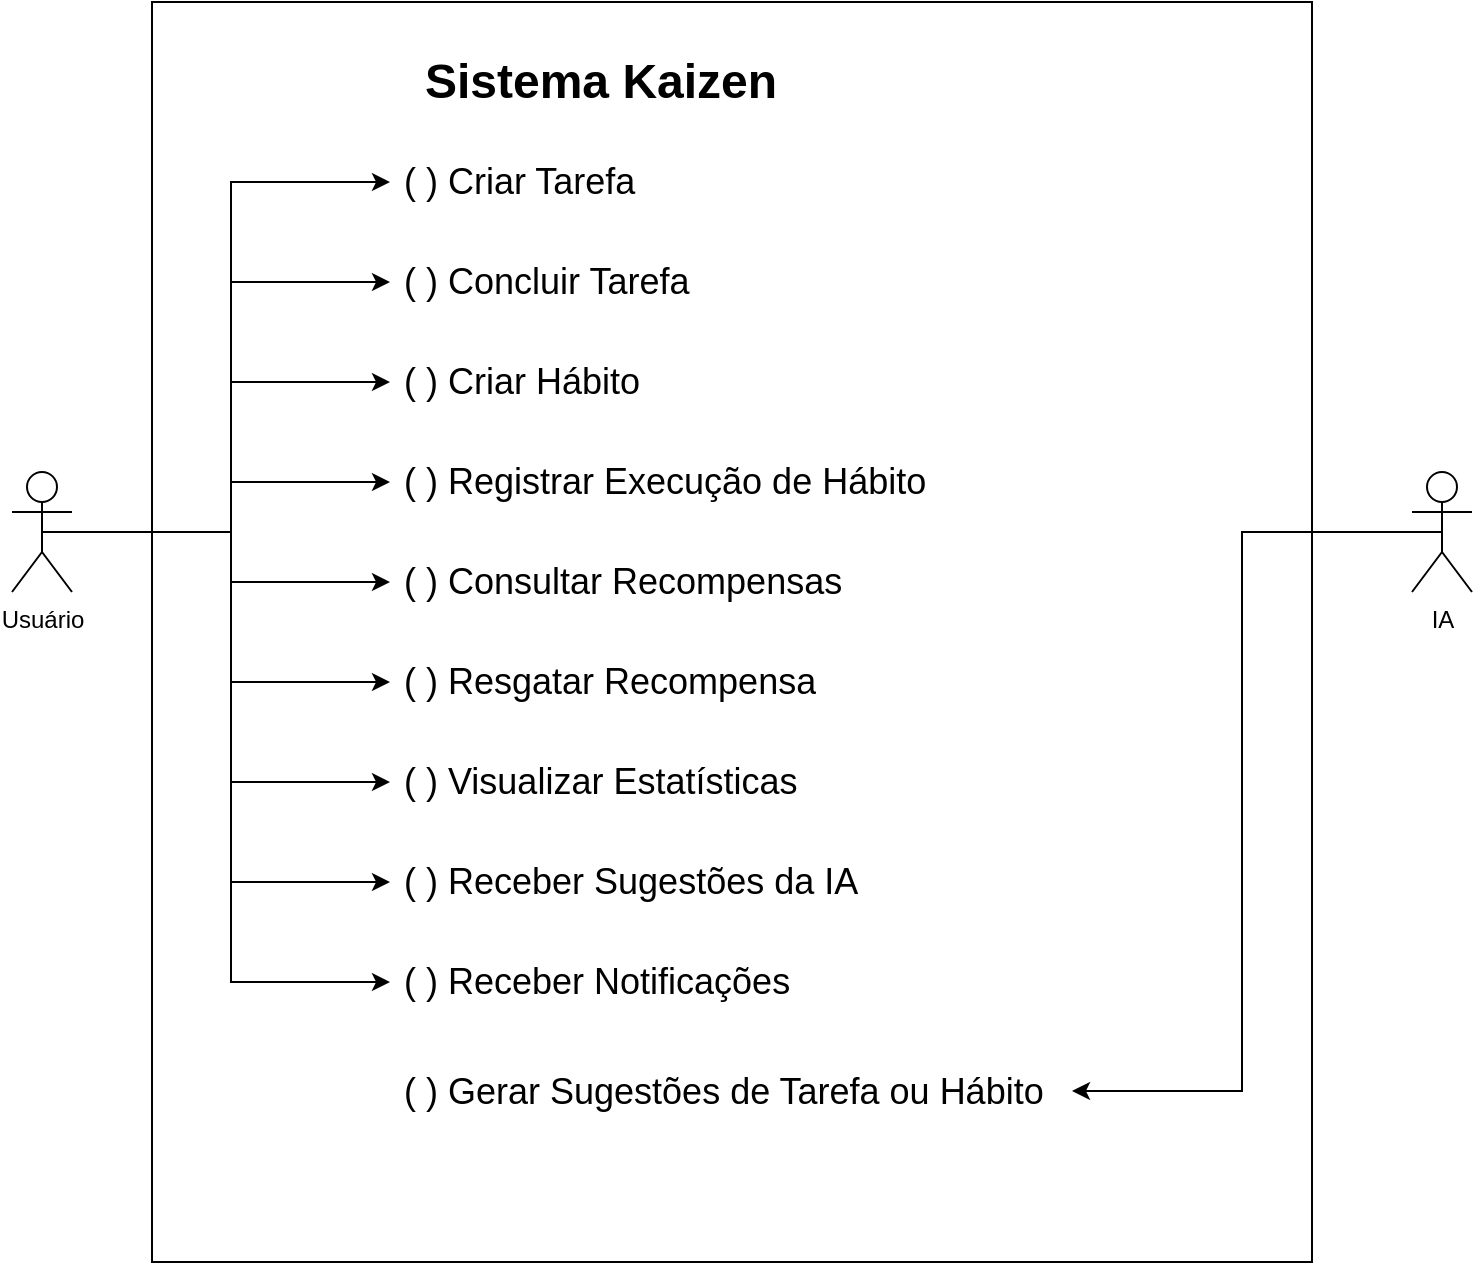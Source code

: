 <mxfile version="26.2.8">
  <diagram name="Página-1" id="WZyv0JxouMX_XDlRVS8C">
    <mxGraphModel dx="1631" dy="927" grid="1" gridSize="10" guides="1" tooltips="1" connect="1" arrows="1" fold="1" page="1" pageScale="1" pageWidth="827" pageHeight="1169" math="0" shadow="0">
      <root>
        <mxCell id="0" />
        <mxCell id="1" parent="0" />
        <mxCell id="Vutzdg3vwc1pvYwfnhsm-13" value="" style="rounded=0;whiteSpace=wrap;html=1;" vertex="1" parent="1">
          <mxGeometry x="190" y="40" width="580" height="630" as="geometry" />
        </mxCell>
        <mxCell id="Vutzdg3vwc1pvYwfnhsm-44" style="edgeStyle=orthogonalEdgeStyle;rounded=0;orthogonalLoop=1;jettySize=auto;html=1;exitX=0.5;exitY=0.5;exitDx=0;exitDy=0;exitPerimeter=0;entryX=0;entryY=0.5;entryDx=0;entryDy=0;" edge="1" parent="1" source="Vutzdg3vwc1pvYwfnhsm-10" target="Vutzdg3vwc1pvYwfnhsm-27">
          <mxGeometry relative="1" as="geometry" />
        </mxCell>
        <mxCell id="Vutzdg3vwc1pvYwfnhsm-45" style="edgeStyle=orthogonalEdgeStyle;rounded=0;orthogonalLoop=1;jettySize=auto;html=1;exitX=0.5;exitY=0.5;exitDx=0;exitDy=0;exitPerimeter=0;entryX=0;entryY=0.5;entryDx=0;entryDy=0;" edge="1" parent="1" source="Vutzdg3vwc1pvYwfnhsm-10" target="Vutzdg3vwc1pvYwfnhsm-28">
          <mxGeometry relative="1" as="geometry" />
        </mxCell>
        <mxCell id="Vutzdg3vwc1pvYwfnhsm-46" style="edgeStyle=orthogonalEdgeStyle;rounded=0;orthogonalLoop=1;jettySize=auto;html=1;exitX=0.5;exitY=0.5;exitDx=0;exitDy=0;exitPerimeter=0;entryX=0;entryY=0.5;entryDx=0;entryDy=0;" edge="1" parent="1" source="Vutzdg3vwc1pvYwfnhsm-10" target="Vutzdg3vwc1pvYwfnhsm-29">
          <mxGeometry relative="1" as="geometry" />
        </mxCell>
        <mxCell id="Vutzdg3vwc1pvYwfnhsm-47" style="edgeStyle=orthogonalEdgeStyle;rounded=0;orthogonalLoop=1;jettySize=auto;html=1;exitX=0.5;exitY=0.5;exitDx=0;exitDy=0;exitPerimeter=0;" edge="1" parent="1" source="Vutzdg3vwc1pvYwfnhsm-10" target="Vutzdg3vwc1pvYwfnhsm-30">
          <mxGeometry relative="1" as="geometry" />
        </mxCell>
        <mxCell id="Vutzdg3vwc1pvYwfnhsm-48" style="edgeStyle=orthogonalEdgeStyle;rounded=0;orthogonalLoop=1;jettySize=auto;html=1;exitX=0.5;exitY=0.5;exitDx=0;exitDy=0;exitPerimeter=0;" edge="1" parent="1" source="Vutzdg3vwc1pvYwfnhsm-10" target="Vutzdg3vwc1pvYwfnhsm-31">
          <mxGeometry relative="1" as="geometry" />
        </mxCell>
        <mxCell id="Vutzdg3vwc1pvYwfnhsm-49" style="edgeStyle=orthogonalEdgeStyle;rounded=0;orthogonalLoop=1;jettySize=auto;html=1;exitX=0.5;exitY=0.5;exitDx=0;exitDy=0;exitPerimeter=0;entryX=0;entryY=0.5;entryDx=0;entryDy=0;" edge="1" parent="1" source="Vutzdg3vwc1pvYwfnhsm-10" target="Vutzdg3vwc1pvYwfnhsm-32">
          <mxGeometry relative="1" as="geometry" />
        </mxCell>
        <mxCell id="Vutzdg3vwc1pvYwfnhsm-50" style="edgeStyle=orthogonalEdgeStyle;rounded=0;orthogonalLoop=1;jettySize=auto;html=1;exitX=0.5;exitY=0.5;exitDx=0;exitDy=0;exitPerimeter=0;entryX=0;entryY=0.5;entryDx=0;entryDy=0;" edge="1" parent="1" source="Vutzdg3vwc1pvYwfnhsm-10" target="Vutzdg3vwc1pvYwfnhsm-33">
          <mxGeometry relative="1" as="geometry" />
        </mxCell>
        <mxCell id="Vutzdg3vwc1pvYwfnhsm-52" style="edgeStyle=orthogonalEdgeStyle;rounded=0;orthogonalLoop=1;jettySize=auto;html=1;exitX=0.5;exitY=0.5;exitDx=0;exitDy=0;exitPerimeter=0;entryX=0;entryY=0.5;entryDx=0;entryDy=0;" edge="1" parent="1" source="Vutzdg3vwc1pvYwfnhsm-10" target="Vutzdg3vwc1pvYwfnhsm-34">
          <mxGeometry relative="1" as="geometry" />
        </mxCell>
        <mxCell id="Vutzdg3vwc1pvYwfnhsm-53" style="edgeStyle=orthogonalEdgeStyle;rounded=0;orthogonalLoop=1;jettySize=auto;html=1;exitX=0.5;exitY=0.5;exitDx=0;exitDy=0;exitPerimeter=0;entryX=0;entryY=0.5;entryDx=0;entryDy=0;" edge="1" parent="1" source="Vutzdg3vwc1pvYwfnhsm-10" target="Vutzdg3vwc1pvYwfnhsm-35">
          <mxGeometry relative="1" as="geometry" />
        </mxCell>
        <mxCell id="Vutzdg3vwc1pvYwfnhsm-10" value="Usuário" style="shape=umlActor;verticalLabelPosition=bottom;verticalAlign=top;html=1;outlineConnect=0;" vertex="1" parent="1">
          <mxGeometry x="120" y="275" width="30" height="60" as="geometry" />
        </mxCell>
        <mxCell id="Vutzdg3vwc1pvYwfnhsm-55" style="edgeStyle=orthogonalEdgeStyle;rounded=0;orthogonalLoop=1;jettySize=auto;html=1;exitX=0.5;exitY=0.5;exitDx=0;exitDy=0;exitPerimeter=0;entryX=1;entryY=0.5;entryDx=0;entryDy=0;" edge="1" parent="1" source="Vutzdg3vwc1pvYwfnhsm-11" target="Vutzdg3vwc1pvYwfnhsm-54">
          <mxGeometry relative="1" as="geometry" />
        </mxCell>
        <mxCell id="Vutzdg3vwc1pvYwfnhsm-11" value="IA" style="shape=umlActor;verticalLabelPosition=bottom;verticalAlign=top;html=1;outlineConnect=0;" vertex="1" parent="1">
          <mxGeometry x="820" y="275" width="30" height="60" as="geometry" />
        </mxCell>
        <mxCell id="Vutzdg3vwc1pvYwfnhsm-14" value="Sistema Kaizen" style="text;strokeColor=none;fillColor=none;html=1;fontSize=24;fontStyle=1;verticalAlign=middle;align=center;" vertex="1" parent="1">
          <mxGeometry x="364" y="60" width="100" height="40" as="geometry" />
        </mxCell>
        <UserObject label="&amp;nbsp;( ) Criar Tarefa&amp;nbsp;" placeholders="1" name="Variable" id="Vutzdg3vwc1pvYwfnhsm-27">
          <mxCell style="text;html=1;strokeColor=none;fillColor=none;align=left;verticalAlign=middle;whiteSpace=wrap;overflow=hidden;strokeWidth=1;fontSize=18;fontStyle=0" vertex="1" parent="1">
            <mxGeometry x="309" y="110" width="210" height="40" as="geometry" />
          </mxCell>
        </UserObject>
        <UserObject label="&amp;nbsp;( ) Concluir Tarefa" placeholders="1" name="Variable" id="Vutzdg3vwc1pvYwfnhsm-28">
          <mxCell style="text;html=1;strokeColor=none;fillColor=none;align=left;verticalAlign=middle;whiteSpace=wrap;overflow=hidden;strokeWidth=1;fontSize=18;fontStyle=0" vertex="1" parent="1">
            <mxGeometry x="309" y="160" width="210" height="40" as="geometry" />
          </mxCell>
        </UserObject>
        <UserObject label="&amp;nbsp;( ) Criar Hábito" placeholders="1" name="Variable" id="Vutzdg3vwc1pvYwfnhsm-29">
          <mxCell style="text;html=1;strokeColor=none;fillColor=none;align=left;verticalAlign=middle;whiteSpace=wrap;overflow=hidden;strokeWidth=1;fontSize=18;fontStyle=0" vertex="1" parent="1">
            <mxGeometry x="309" y="210" width="210" height="40" as="geometry" />
          </mxCell>
        </UserObject>
        <UserObject label="&amp;nbsp;( ) Registrar Execução de Hábito" placeholders="1" name="Variable" id="Vutzdg3vwc1pvYwfnhsm-30">
          <mxCell style="text;html=1;strokeColor=none;fillColor=none;align=left;verticalAlign=middle;whiteSpace=wrap;overflow=hidden;strokeWidth=1;fontSize=18;fontStyle=0" vertex="1" parent="1">
            <mxGeometry x="309" y="260" width="281" height="40" as="geometry" />
          </mxCell>
        </UserObject>
        <UserObject label="&amp;nbsp;( ) Consultar Recompensas" placeholders="1" name="Variable" id="Vutzdg3vwc1pvYwfnhsm-31">
          <mxCell style="text;html=1;strokeColor=none;fillColor=none;align=left;verticalAlign=middle;whiteSpace=wrap;overflow=hidden;strokeWidth=1;fontSize=18;fontStyle=0" vertex="1" parent="1">
            <mxGeometry x="309" y="310" width="271" height="40" as="geometry" />
          </mxCell>
        </UserObject>
        <UserObject label="&amp;nbsp;( ) Resgatar Recompensa" placeholders="1" name="Variable" id="Vutzdg3vwc1pvYwfnhsm-32">
          <mxCell style="text;html=1;strokeColor=none;fillColor=none;align=left;verticalAlign=middle;whiteSpace=wrap;overflow=hidden;strokeWidth=1;fontSize=18;fontStyle=0" vertex="1" parent="1">
            <mxGeometry x="309" y="360" width="221" height="40" as="geometry" />
          </mxCell>
        </UserObject>
        <UserObject label="&amp;nbsp;( ) Visualizar Estatísticas" placeholders="1" name="Variable" id="Vutzdg3vwc1pvYwfnhsm-33">
          <mxCell style="text;html=1;strokeColor=none;fillColor=none;align=left;verticalAlign=middle;whiteSpace=wrap;overflow=hidden;strokeWidth=1;fontSize=18;fontStyle=0" vertex="1" parent="1">
            <mxGeometry x="309" y="410" width="210" height="40" as="geometry" />
          </mxCell>
        </UserObject>
        <UserObject label="&amp;nbsp;( ) Receber Sugestões da IA" placeholders="1" name="Variable" id="Vutzdg3vwc1pvYwfnhsm-34">
          <mxCell style="text;html=1;strokeColor=none;fillColor=none;align=left;verticalAlign=middle;whiteSpace=wrap;overflow=hidden;strokeWidth=1;fontSize=18;fontStyle=0" vertex="1" parent="1">
            <mxGeometry x="309" y="460" width="241" height="40" as="geometry" />
          </mxCell>
        </UserObject>
        <UserObject label="&amp;nbsp;( ) Receber Notificações" placeholders="1" name="Variable" id="Vutzdg3vwc1pvYwfnhsm-35">
          <mxCell style="text;html=1;strokeColor=none;fillColor=none;align=left;verticalAlign=middle;whiteSpace=wrap;overflow=hidden;strokeWidth=1;fontSize=18;fontStyle=0" vertex="1" parent="1">
            <mxGeometry x="309" y="510" width="210" height="40" as="geometry" />
          </mxCell>
        </UserObject>
        <UserObject label="&amp;nbsp;( ) Gerar Sugestões de Tarefa ou Hábito" placeholders="1" name="Variable" id="Vutzdg3vwc1pvYwfnhsm-54">
          <mxCell style="text;html=1;strokeColor=none;fillColor=none;align=left;verticalAlign=middle;whiteSpace=wrap;overflow=hidden;strokeWidth=1;fontSize=18;fontStyle=0" vertex="1" parent="1">
            <mxGeometry x="309" y="564.5" width="341" height="40" as="geometry" />
          </mxCell>
        </UserObject>
      </root>
    </mxGraphModel>
  </diagram>
</mxfile>
